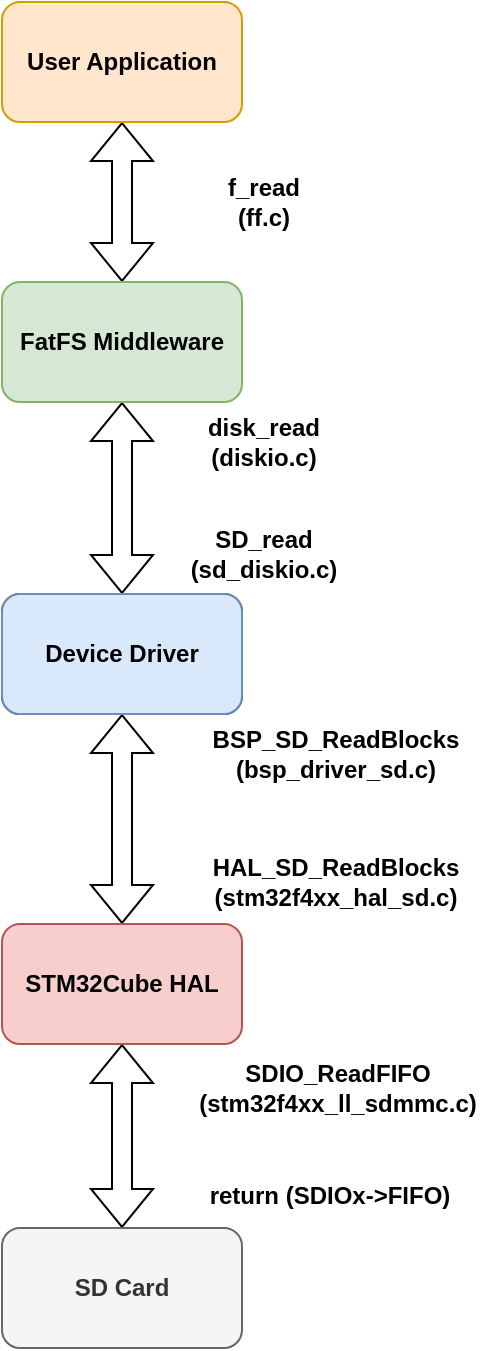 <mxfile version="21.7.5" type="github">
  <diagram name="Page-1" id="EVmTcV6VWXpZU2fVbqZk">
    <mxGraphModel dx="913" dy="477" grid="1" gridSize="1" guides="1" tooltips="1" connect="1" arrows="1" fold="1" page="1" pageScale="1" pageWidth="850" pageHeight="1100" math="0" shadow="0">
      <root>
        <mxCell id="0" />
        <mxCell id="1" parent="0" />
        <mxCell id="978DszBRPPjvgT4yrK58-4" value="" style="edgeStyle=orthogonalEdgeStyle;rounded=0;orthogonalLoop=1;jettySize=auto;html=1;startArrow=classic;startFill=1;shape=flexArrow;" edge="1" parent="1" source="978DszBRPPjvgT4yrK58-2" target="978DszBRPPjvgT4yrK58-3">
          <mxGeometry relative="1" as="geometry" />
        </mxCell>
        <mxCell id="978DszBRPPjvgT4yrK58-2" value="&lt;b&gt;User Application&lt;/b&gt;" style="rounded=1;whiteSpace=wrap;html=1;fillColor=#ffe6cc;strokeColor=#d79b00;" vertex="1" parent="1">
          <mxGeometry x="316" y="73" width="120" height="60" as="geometry" />
        </mxCell>
        <mxCell id="978DszBRPPjvgT4yrK58-6" value="" style="edgeStyle=orthogonalEdgeStyle;rounded=0;orthogonalLoop=1;jettySize=auto;html=1;startArrow=classic;startFill=1;endArrow=classic;endFill=1;shape=flexArrow;" edge="1" parent="1" source="978DszBRPPjvgT4yrK58-3" target="978DszBRPPjvgT4yrK58-5">
          <mxGeometry relative="1" as="geometry" />
        </mxCell>
        <mxCell id="978DszBRPPjvgT4yrK58-3" value="&lt;b&gt;FatFS Middleware&lt;/b&gt;" style="whiteSpace=wrap;html=1;rounded=1;fillColor=#d5e8d4;strokeColor=#82b366;" vertex="1" parent="1">
          <mxGeometry x="316" y="213" width="120" height="60" as="geometry" />
        </mxCell>
        <mxCell id="978DszBRPPjvgT4yrK58-8" value="" style="edgeStyle=orthogonalEdgeStyle;rounded=0;orthogonalLoop=1;jettySize=auto;html=1;startArrow=classic;startFill=1;shape=flexArrow;" edge="1" parent="1" source="978DszBRPPjvgT4yrK58-5" target="978DszBRPPjvgT4yrK58-7">
          <mxGeometry relative="1" as="geometry" />
        </mxCell>
        <mxCell id="978DszBRPPjvgT4yrK58-5" value="&lt;b&gt;Device Driver&lt;/b&gt;" style="whiteSpace=wrap;html=1;rounded=1;" vertex="1" parent="1">
          <mxGeometry x="316" y="369" width="120" height="60" as="geometry" />
        </mxCell>
        <mxCell id="978DszBRPPjvgT4yrK58-10" value="" style="edgeStyle=orthogonalEdgeStyle;rounded=0;orthogonalLoop=1;jettySize=auto;html=1;startArrow=classic;startFill=1;shape=flexArrow;" edge="1" parent="1" source="978DszBRPPjvgT4yrK58-7" target="978DszBRPPjvgT4yrK58-9">
          <mxGeometry relative="1" as="geometry" />
        </mxCell>
        <mxCell id="978DszBRPPjvgT4yrK58-7" value="&lt;b&gt;STM32Cube HAL&lt;/b&gt;" style="whiteSpace=wrap;html=1;rounded=1;fillColor=#f8cecc;strokeColor=#b85450;" vertex="1" parent="1">
          <mxGeometry x="316" y="534" width="120" height="60" as="geometry" />
        </mxCell>
        <mxCell id="978DszBRPPjvgT4yrK58-9" value="&lt;b&gt;SD Card&lt;/b&gt;" style="whiteSpace=wrap;html=1;rounded=1;fillColor=#f5f5f5;fontColor=#333333;strokeColor=#666666;" vertex="1" parent="1">
          <mxGeometry x="316" y="686" width="120" height="60" as="geometry" />
        </mxCell>
        <mxCell id="978DszBRPPjvgT4yrK58-15" value="&lt;b&gt;Device Driver&lt;/b&gt;" style="whiteSpace=wrap;html=1;rounded=1;fillColor=#dae8fc;strokeColor=#6c8ebf;" vertex="1" parent="1">
          <mxGeometry x="316" y="369" width="120" height="60" as="geometry" />
        </mxCell>
        <mxCell id="978DszBRPPjvgT4yrK58-18" value="&lt;b&gt;f_read&lt;br&gt;(ff.c)&lt;br&gt;&lt;/b&gt;" style="text;html=1;strokeColor=none;fillColor=none;align=center;verticalAlign=middle;whiteSpace=wrap;rounded=0;" vertex="1" parent="1">
          <mxGeometry x="417" y="158" width="60" height="30" as="geometry" />
        </mxCell>
        <mxCell id="978DszBRPPjvgT4yrK58-19" value="&lt;b&gt;disk_read&lt;br&gt;(diskio.c)&lt;br&gt;&lt;/b&gt;" style="text;html=1;strokeColor=none;fillColor=none;align=center;verticalAlign=middle;whiteSpace=wrap;rounded=0;" vertex="1" parent="1">
          <mxGeometry x="417" y="278" width="60" height="30" as="geometry" />
        </mxCell>
        <mxCell id="978DszBRPPjvgT4yrK58-20" value="&lt;b&gt;SD_read&lt;br&gt;(sd_diskio.c)&lt;br&gt;&lt;/b&gt;" style="text;html=1;strokeColor=none;fillColor=none;align=center;verticalAlign=middle;whiteSpace=wrap;rounded=0;" vertex="1" parent="1">
          <mxGeometry x="403" y="334" width="88" height="30" as="geometry" />
        </mxCell>
        <mxCell id="978DszBRPPjvgT4yrK58-21" value="&lt;b&gt;BSP_SD_ReadBlocks&lt;/b&gt;&lt;br&gt;&lt;b&gt;(bsp_driver_sd.c)&lt;/b&gt;" style="text;html=1;strokeColor=none;fillColor=none;align=center;verticalAlign=middle;whiteSpace=wrap;rounded=0;" vertex="1" parent="1">
          <mxGeometry x="407" y="434" width="152" height="30" as="geometry" />
        </mxCell>
        <mxCell id="978DszBRPPjvgT4yrK58-22" value="&lt;b&gt;HAL_SD_ReadBlocks&lt;br&gt;(stm32f4xx_hal_sd.c)&lt;/b&gt;" style="text;html=1;strokeColor=none;fillColor=none;align=center;verticalAlign=middle;whiteSpace=wrap;rounded=0;" vertex="1" parent="1">
          <mxGeometry x="407" y="498" width="152" height="30" as="geometry" />
        </mxCell>
        <mxCell id="978DszBRPPjvgT4yrK58-23" value="&lt;b&gt;SDIO_ReadFIFO&lt;br&gt;(stm32f4xx_ll_sdmmc.c)&lt;/b&gt;" style="text;html=1;strokeColor=none;fillColor=none;align=center;verticalAlign=middle;whiteSpace=wrap;rounded=0;" vertex="1" parent="1">
          <mxGeometry x="408" y="601" width="152" height="30" as="geometry" />
        </mxCell>
        <mxCell id="978DszBRPPjvgT4yrK58-24" value="&lt;b&gt;return (SDIOx-&amp;gt;FIFO)&lt;/b&gt;" style="text;html=1;strokeColor=none;fillColor=none;align=center;verticalAlign=middle;whiteSpace=wrap;rounded=0;" vertex="1" parent="1">
          <mxGeometry x="404" y="655" width="152" height="30" as="geometry" />
        </mxCell>
      </root>
    </mxGraphModel>
  </diagram>
</mxfile>
